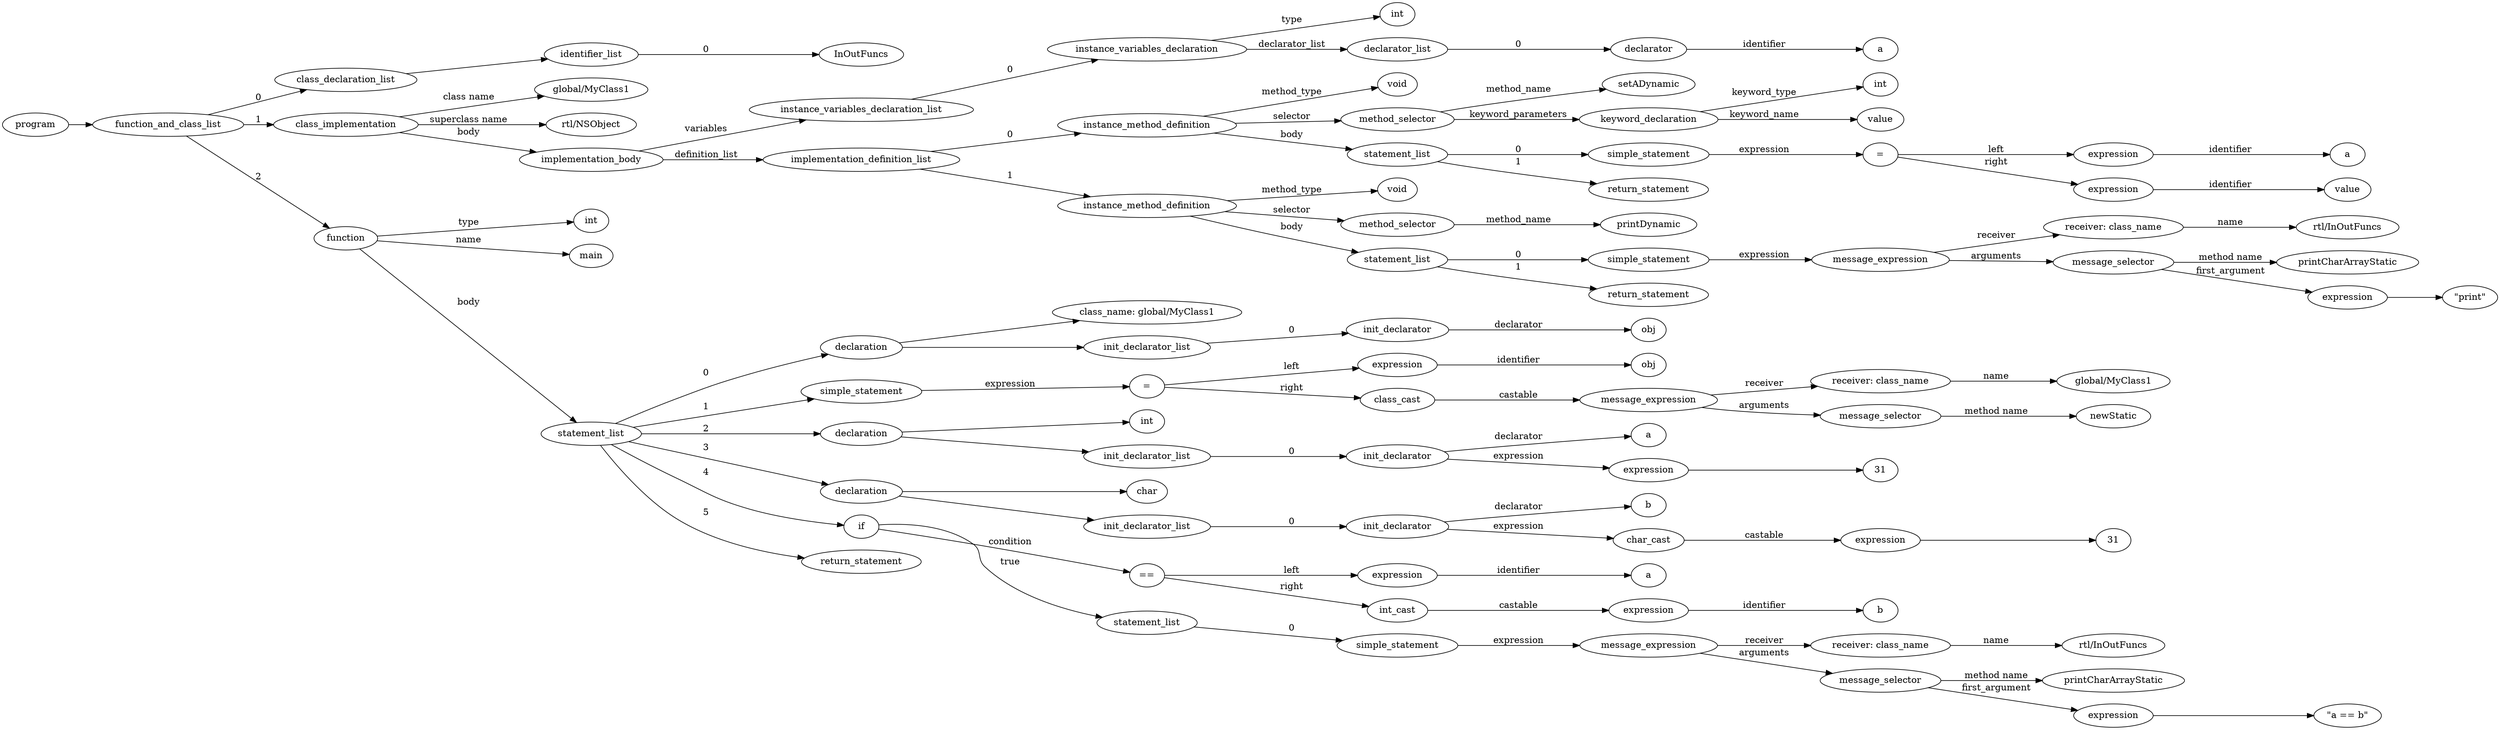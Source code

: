 digraph ObjectiveC { rankdir="LR";
67[label="program"];
67->2;
2[label="function_and_class_list"];
2->1[label="0"];
1[label="class_declaration_list"];
1->0;
0[label="identifier_list"];
0.0 [label="InOutFuncs"];
0->0.0 [label="0"];
2->30[label="1"];
30[label="class_implementation"];
30.1 [label="global/MyClass1"];
30->30.1 [label="class name"];
30.2 [label="rtl/NSObject"];
30->30.2 [label="superclass name"];
30->29[label="body"];
29[label="implementation_body"];
29->7[label="variables"];
7[label="instance_variables_declaration_list"];
7->6[label="0"];
6[label="instance_variables_declaration"];
6->3[label="type"];
3[label="int"];
6->5[label="declarator_list"];
5[label="declarator_list"];
5->4[label="0"];
4[label="declarator"];
4.1 [label="a"];
4->4.1[label="identifier"];
29->18[label="definition_list"];
18[label="implementation_definition_list"];
18->17[label="0"];
17[label="instance_method_definition"];
17->16[label="method_type"];
16[label="void"];
17->10[label="selector"];
10[label="method_selector"];
10->10.1 [label="method_name"];
10.1 [label="setADynamic"];
10->9[label="keyword_parameters"];
9[label="keyword_declaration"];
9->8[label="keyword_type"];
8[label="int"];
9->9.2 [label="keyword_name"];
9.2 [label="value"];
17->15[label="body"];
15[label="statement_list"];
15->14[label="0"];
14[label="simple_statement"];
14->13[label="expression"];
13[label="expression"];
13[label="="];
13->11[label="left"];
11[label="expression"];
11->11.1 [label="identifier"];11.1[label="a"];
13->12[label="right"];
12[label="expression"];
12->12.1 [label="identifier"];12.1[label="value"];
15->85[label="1"];
85[label="return_statement"];
18->28[label="1"];
28[label="instance_method_definition"];
28->27[label="method_type"];
27[label="void"];
28->19[label="selector"];
19[label="method_selector"];
19->19.1 [label="method_name"];
19.1 [label="printDynamic"];
28->26[label="body"];
26[label="statement_list"];
26->25[label="0"];
25[label="simple_statement"];
25->24[label="expression"];
24[label="expression"];
24[label="message_expression"];
24->20[label="receiver"];
20[label="receiver: class_name"];
20.1 [label="rtl/InOutFuncs"];
20->20.1 [label="name"];
24->23[label="arguments"];
23[label="message_selector"];
23.1 [label="printCharArrayStatic"];
23->23.1 [label="method name"]; 
23->22[label="first_argument"];
22[label="expression"];
22->21;
21[label=<"print">];
26->84[label="1"];
84[label="return_statement"];
2->66[label="2"];
66[label="function"];
66->31[label="type"];
31[label="int"];
66->66.1 [label="name"];
66.1 [label="main"];
66->36[label="body"];
36[label="statement_list"];
36->35[label="0"];
35[label="declaration"];
35->34;
34[label="class_name: global/MyClass1"];
35->33;
33[label="init_declarator_list"];
33->32[label="0"];
32[label="init_declarator"];
32.1 [label="obj"];
32->32.1[label="declarator"];
36->42[label="1"];
42[label="simple_statement"];
42->41[label="expression"];
41[label="expression"];
41[label="="];
41->37[label="left"];
37[label="expression"];
37->37.1 [label="identifier"];37.1[label="obj"];
41->86[label="right"];
86[label="expression"];
86[label="class_cast"];
86->40[label="castable"];
40[label="expression"];
40[label="message_expression"];
40->38[label="receiver"];
38[label="receiver: class_name"];
38.1 [label="global/MyClass1"];
38->38.1 [label="name"];
40->39[label="arguments"];
39[label="message_selector"];
39.1 [label="newStatic"];
39->39.1 [label="method name"]; 
36->48[label="2"];
48[label="declaration"];
48->43;
43[label="int"];
48->47;
47[label="init_declarator_list"];
47->46[label="0"];
46[label="init_declarator"];
46.1 [label="a"];
46->46.1[label="declarator"];
46->45[label="expression"];
45[label="expression"];
45->44;
44[label="31"];
36->54[label="3"];
54[label="declaration"];
54->49;
49[label="char"];
54->53;
53[label="init_declarator_list"];
53->52[label="0"];
52[label="init_declarator"];
52.1 [label="b"];
52->52.1[label="declarator"];
52->87[label="expression"];
87[label="expression"];
87[label="char_cast"];
87->51[label="castable"];
51[label="expression"];
51->50;
50[label="31"];
36->65[label="4"];
65[label="if"];
65->57[label="condition"];
57[label="expression"];
57[label="=="];
57->55[label="left"];
55[label="expression"];
55->55.1 [label="identifier"];55.1[label="a"];
57->88[label="right"];
88[label="expression"];
88[label="int_cast"];
88->56[label="castable"];
56[label="expression"];
56->56.1 [label="identifier"];56.1[label="b"];
65->64[label="true"];
64[label="statement_list"];
64->63[label="0"];
63[label="simple_statement"];
63->62[label="expression"];
62[label="expression"];
62[label="message_expression"];
62->58[label="receiver"];
58[label="receiver: class_name"];
58.1 [label="rtl/InOutFuncs"];
58->58.1 [label="name"];
62->61[label="arguments"];
61[label="message_selector"];
61.1 [label="printCharArrayStatic"];
61->61.1 [label="method name"]; 
61->60[label="first_argument"];
60[label="expression"];
60->59;
59[label=<"a == b">];
36->91[label="5"];
91[label="return_statement"];
}

